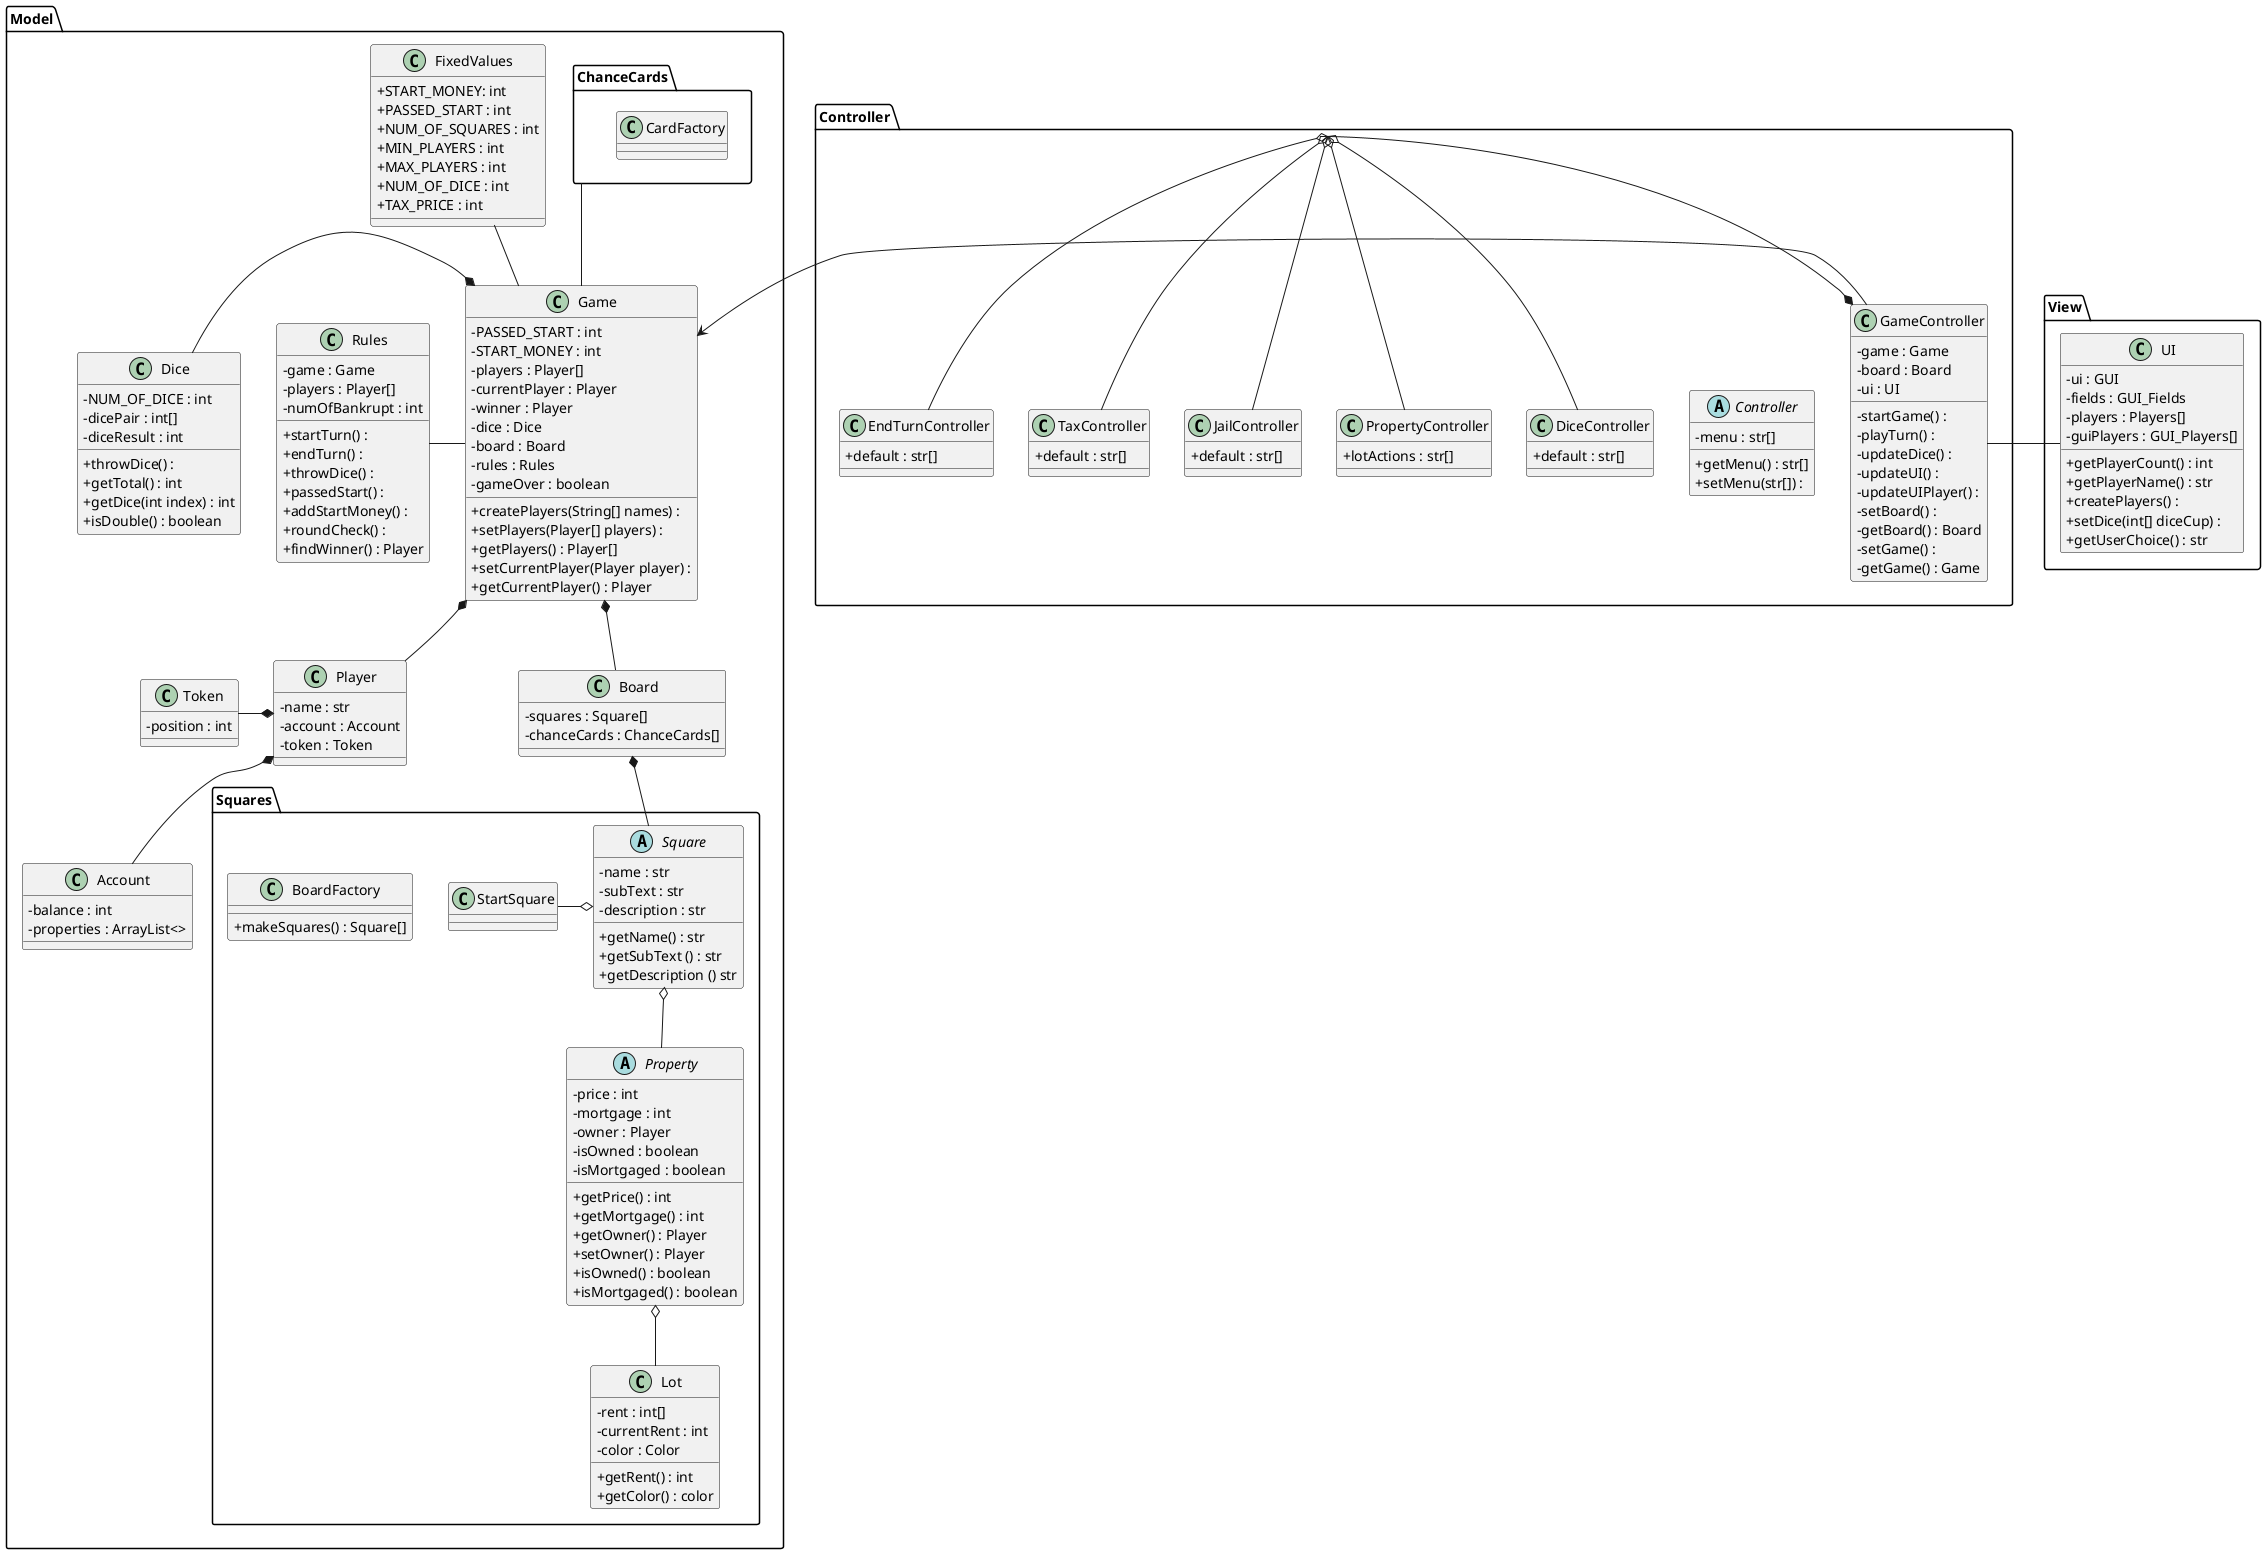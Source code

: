 @startuml
skinparam classAttributeIconSize 0

package Model{

    class FixedValues {
        + START_MONEY: int
        + PASSED_START : int
        + NUM_OF_SQUARES : int
        + MIN_PLAYERS : int
        + MAX_PLAYERS : int
        + NUM_OF_DICE : int
        + TAX_PRICE : int
    }

    class Game {
        - PASSED_START : int
        - START_MONEY : int
        - players : Player[]
        - currentPlayer : Player
        - winner : Player
        - dice : Dice
        - board : Board
        - rules : Rules
        - gameOver : boolean

        +createPlayers(String[] names) :
        +setPlayers(Player[] players) :
        +getPlayers() : Player[]
        +setCurrentPlayer(Player player) :
        +getCurrentPlayer() : Player
    }

    class Player {
        - name : str
        - account : Account
        - token : Token
    }

    class Token {
        - position : int
    }

    class Account {
        - balance : int
        - properties : ArrayList<>
    }

    class Board {
        - squares : Square[]
        - chanceCards : ChanceCards[]
    }

    class Dice {
        - NUM_OF_DICE : int
        - dicePair : int[]
        - diceResult : int

        +throwDice() :
        +getTotal() : int
        +getDice(int index) : int
        +isDouble() : boolean
    }

    class Rules {
        - game : Game
        - players : Player[]
        - numOfBankrupt : int

        +startTurn() :
        +endTurn() :
        +throwDice() :
        +passedStart() :
        +addStartMoney() :
        +roundCheck() :
        +findWinner() : Player

    }

    package Squares {

        class BoardFactory {

        + makeSquares() : Square[]
        }

        abstract class Square {
            - name : str
            - subText : str
            - description : str

            + getName() : str
            + getSubText () : str
            + getDescription () str
        }

        abstract class Property {
            - price : int
            - mortgage : int
            - owner : Player
            - isOwned : boolean
            - isMortgaged : boolean

            + getPrice() : int
            + getMortgage() : int
            + getOwner() : Player
            + setOwner() : Player
            + isOwned() : boolean
            + isMortgaged() : boolean
        }

        class Lot {
            - rent : int[]
            - currentRent : int
            - color : Color

            + getRent() : int
            + getColor() : color
        }

        class StartSquare {
        }
    }
    package ChanceCards{

        class CardFactory {
        }
    }
}

package Controller {
    abstract class Controller {
    - menu : str[]

    + getMenu() : str[]
    + setMenu(str[]) :
    }

    class GameController {
    - game : Game
    - board : Board
    - ui : UI

    - startGame() :
    - playTurn() :
    - updateDice() :
    - updateUI() :
    - updateUIPlayer() :
    - setBoard() :
    - getBoard() : Board
    - setGame() :
    - getGame() : Game
    }

    class DiceController {
    + default : str[]
    }

    class PropertyController {
    + lotActions : str[]
    }

    class JailController {
    + default : str[]
    }

    class TaxController {
    + default : str[]

    }

    class EndTurnController {
    + default : str[]
    }
}

package View {
    class UI {
        - ui : GUI
        - fields : GUI_Fields
        - players : Players[]
        - guiPlayers : GUI_Players[]

        + getPlayerCount() : int
        + getPlayerName() : str
        + createPlayers() :
        + setDice(int[] diceCup) :
        + getUserChoice() : str

    }
}
Square o-l- StartSquare
Square o-- Property
Property o-- Lot

GameController *-- Controller
Controller o-- DiceController
Controller o-- TaxController
Controller o-- PropertyController
Controller o-- JailController
Controller o-- EndTurnController

GameController -r- UI
GameController -r-> Game

Game *-- Player
Player *-- Account
Player *-l- Token
Game *-l- Dice
Game *-- Board
Game -u- FixedValues
Game -l- Rules
Game -u- ChanceCards
Board *-d- Square

@enduml
